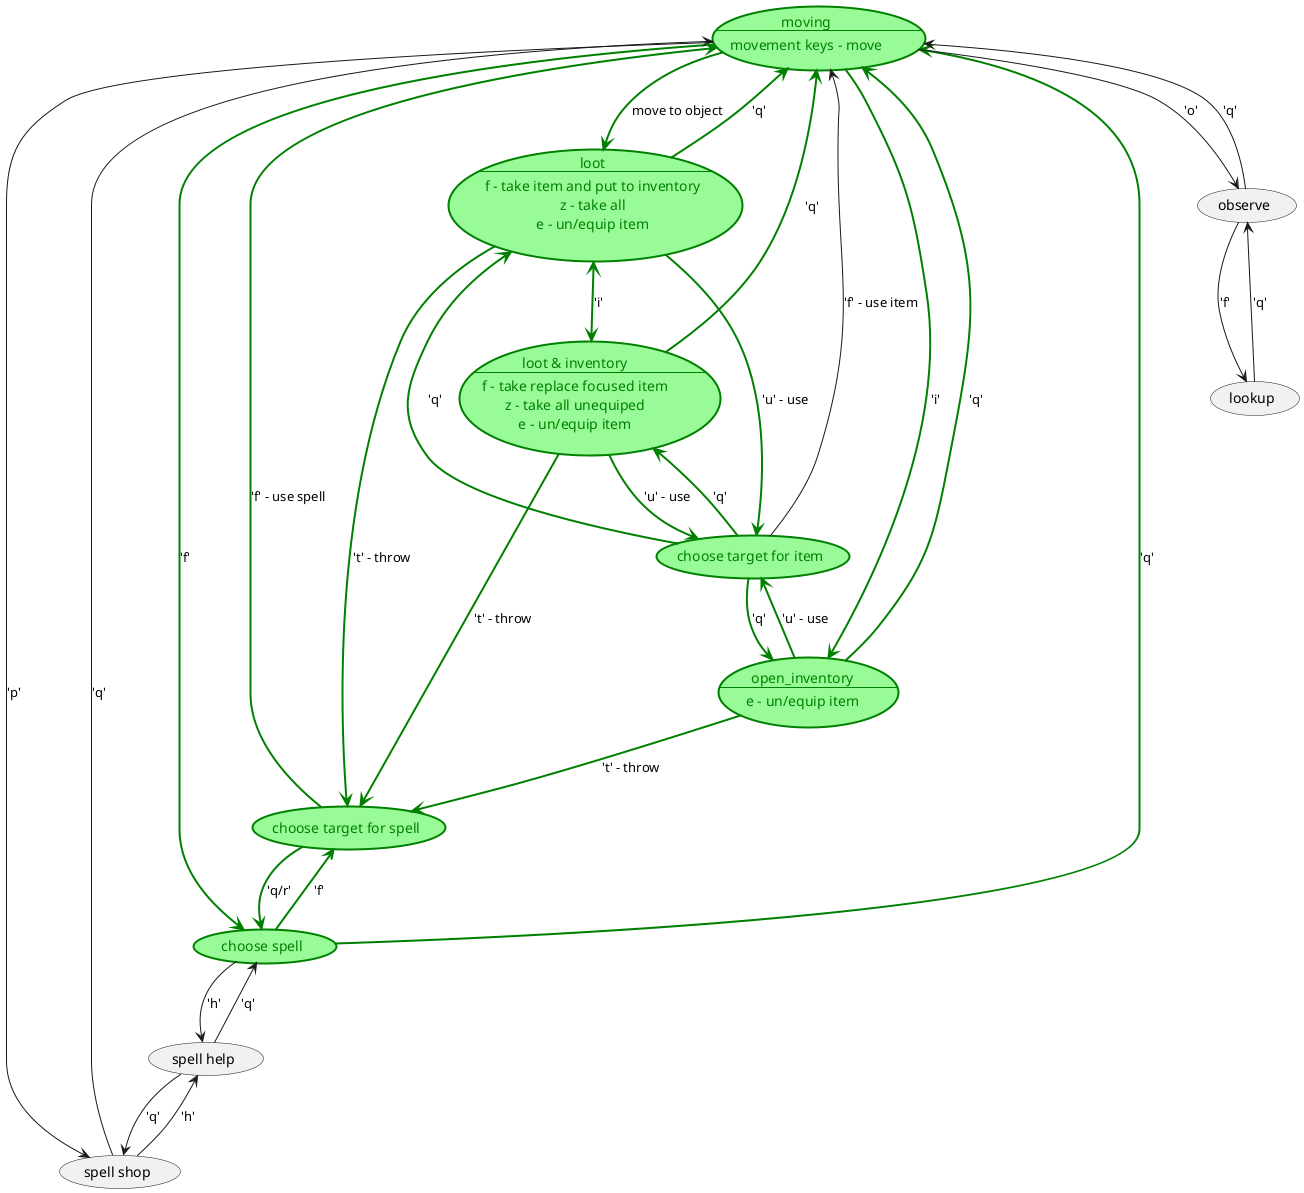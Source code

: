 @startuml

usecase moving #palegreen;line:green;line.bold;text:green as "moving
--
movement keys - move"

usecase loot #palegreen;line:green;line.bold;text:green as "loot
--
f - take item and put to inventory
z - take all
e - un/equip item"

usecase loot_inventory #palegreen;line:green;line.bold;text:green as "loot & inventory
--
f - take replace focused item
z - take all unequiped
e - un/equip item"

usecase open_inventory #palegreen;line:green;line.bold;text:green as "open_inventory
--
e - un/equip item"

usecase choose_target_for_item #palegreen;line:green;line.bold;text:green as "choose target for item
"

(choose target for spell) #palegreen;line:green;line.bold;text:green
(choose spell) #palegreen;line:green;line.bold;text:green

(moving) --> (choose spell) #line:green;line.bold : 'f'

(moving) --> (loot) #line:green;line.bold : move to object
(loot) --> (moving) #line:green;line.bold : 'q'
(loot) <--> (loot_inventory) #line:green;line.bold : 'i'
(loot) --> choose_target_for_item #line:green;line.bold : 'u' - use
(loot) --> (choose target for spell) #line:green;line.bold : 't' - throw
choose_target_for_item --> (loot) #line:green;line.bold : 'q'
(loot_inventory) --> (moving) #line:green;line.bold : 'q'
(loot_inventory) --> choose_target_for_item #line:green;line.bold : 'u' - use
(loot_inventory) --> (choose target for spell) #line:green;line.bold : 't' - throw
choose_target_for_item --> (loot_inventory) #line:green;line.bold : 'q'

(moving) --> (open_inventory) #line:green;line.bold : 'i'
(open_inventory) --> (moving) #line:green;line.bold : 'q'

(open_inventory) --> choose_target_for_item #line:green;line.bold : 'u' - use
(open_inventory) --> (choose target for spell) #line:green;line.bold : 't' - throw
choose_target_for_item --> (open_inventory) #line:green;line.bold : 'q'

(moving) --> (spell shop) : 'p'
(spell shop) --> (moving) : 'q'

(choose spell) --> (spell help) : 'h'
(spell help) --> (choose spell) : 'q'

(spell shop) --> (spell help) : 'h'
(spell help) --> (spell shop) : 'q'

choose_target_for_item --> (moving) : 'f' - use item

(choose spell) --> (choose target for spell) #line:green;line.bold : 'f'
(choose target for spell) --> (choose spell) #line:green;line.bold : 'q/r'
(choose target for spell) --> (moving) #line:green;line.bold : 'f' - use spell

(choose spell) --> (moving) #line:green;line.bold : 'q'

(moving) --> (observe) : 'o'
(observe) --> (lookup) : 'f'
(lookup) --> (observe) : 'q'
(observe) --> (moving) : 'q'

@enduml
